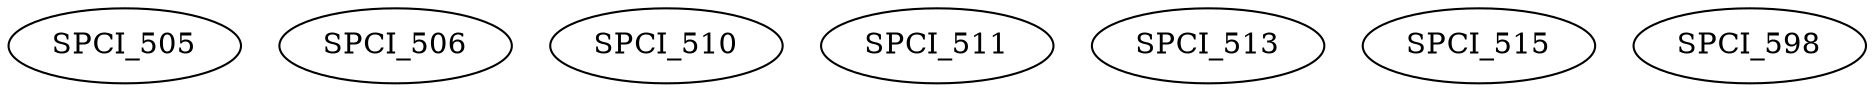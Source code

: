 digraph G {
    SPCI_505;
    SPCI_506;
    SPCI_510;
    SPCI_511;
    SPCI_513;
    SPCI_515;
    SPCI_598;
}
